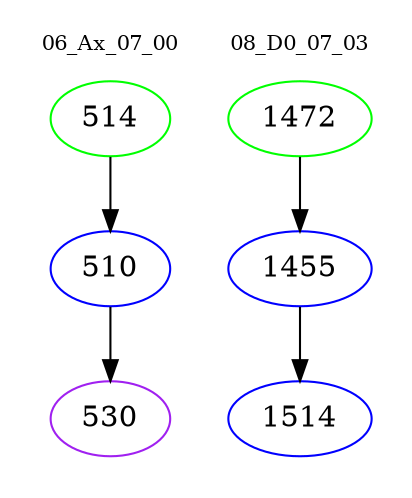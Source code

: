 digraph{
subgraph cluster_0 {
color = white
label = "06_Ax_07_00";
fontsize=10;
T0_514 [label="514", color="green"]
T0_514 -> T0_510 [color="black"]
T0_510 [label="510", color="blue"]
T0_510 -> T0_530 [color="black"]
T0_530 [label="530", color="purple"]
}
subgraph cluster_1 {
color = white
label = "08_D0_07_03";
fontsize=10;
T1_1472 [label="1472", color="green"]
T1_1472 -> T1_1455 [color="black"]
T1_1455 [label="1455", color="blue"]
T1_1455 -> T1_1514 [color="black"]
T1_1514 [label="1514", color="blue"]
}
}
